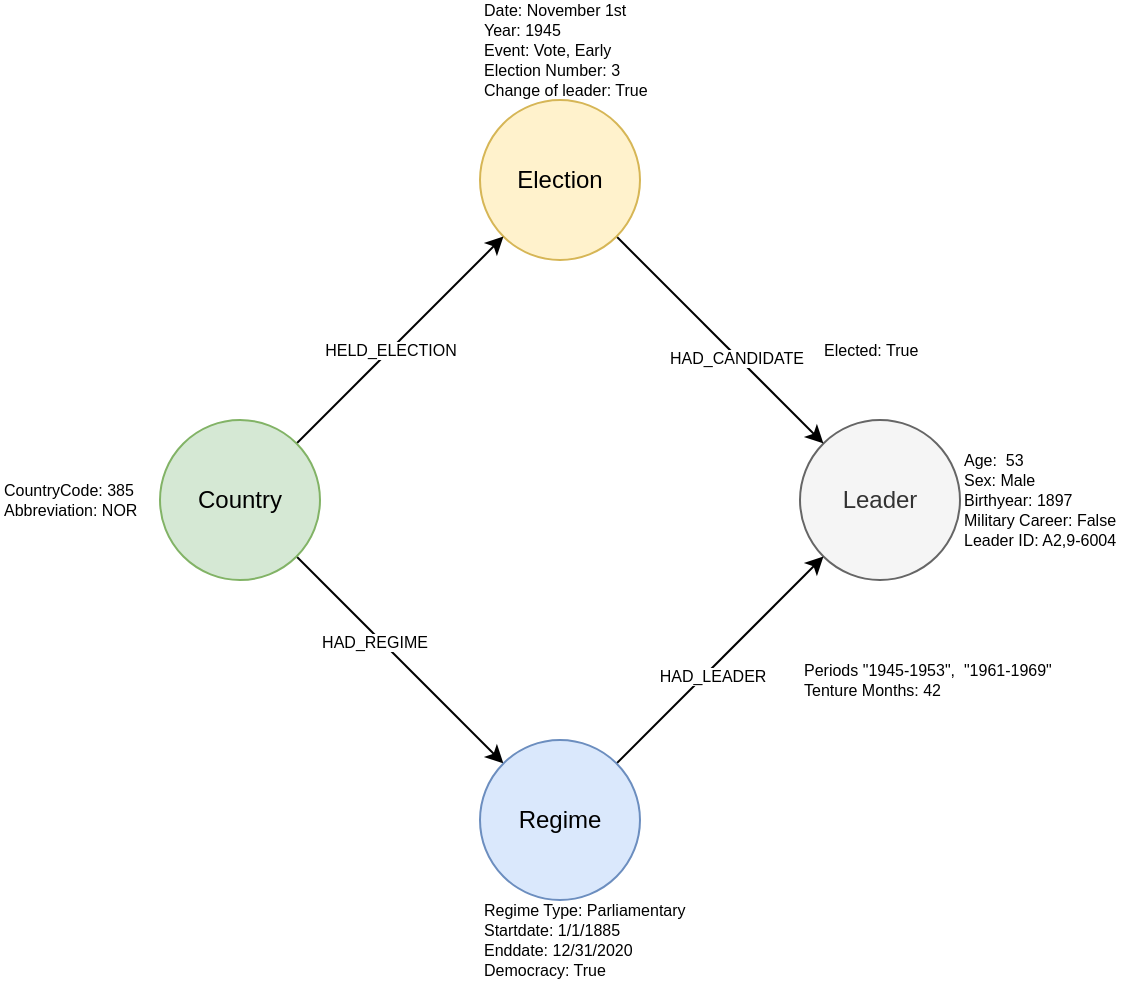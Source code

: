 <mxfile version="15.5.9" type="device"><diagram id="S2-lsrSOgQNRmyAH4d33" name="Page-1"><mxGraphModel dx="1185" dy="762" grid="1" gridSize="10" guides="1" tooltips="1" connect="1" arrows="0" fold="1" page="1" pageScale="1" pageWidth="827" pageHeight="1169" math="0" shadow="0"><root><mxCell id="0"/><mxCell id="1" parent="0"/><mxCell id="Ea--ek3Hdy4a7DM955HC-5" value="Age:&amp;nbsp; 53" style="text;html=1;strokeColor=none;fillColor=none;align=left;verticalAlign=middle;whiteSpace=wrap;rounded=0;fontSize=8;" parent="1" vertex="1"><mxGeometry x="520" y="265" width="80" height="10" as="geometry"/></mxCell><mxCell id="Ea--ek3Hdy4a7DM955HC-7" value="Sex: Male" style="text;html=1;strokeColor=none;fillColor=none;align=left;verticalAlign=middle;whiteSpace=wrap;rounded=0;fontSize=8;" parent="1" vertex="1"><mxGeometry x="520" y="275" width="80" height="10" as="geometry"/></mxCell><mxCell id="Ea--ek3Hdy4a7DM955HC-11" value="Periods &quot;1945-1953&quot;,&amp;nbsp; &quot;1961-1969&quot;" style="text;html=1;strokeColor=none;fillColor=none;align=left;verticalAlign=middle;whiteSpace=wrap;rounded=0;fontSize=8;" parent="1" vertex="1"><mxGeometry x="440" y="370" width="160" height="10" as="geometry"/></mxCell><mxCell id="Ea--ek3Hdy4a7DM955HC-13" value="Tenture Months: 42" style="text;html=1;strokeColor=none;fillColor=none;align=left;verticalAlign=middle;whiteSpace=wrap;rounded=0;fontSize=8;" parent="1" vertex="1"><mxGeometry x="440" y="380" width="120" height="10" as="geometry"/></mxCell><mxCell id="Ea--ek3Hdy4a7DM955HC-14" value="CountryCode: 385" style="text;html=1;strokeColor=none;fillColor=none;align=left;verticalAlign=middle;whiteSpace=wrap;rounded=0;fontSize=8;" parent="1" vertex="1"><mxGeometry x="40" y="280" width="80" height="10" as="geometry"/></mxCell><mxCell id="Ea--ek3Hdy4a7DM955HC-15" value="Military Career: False" style="text;html=1;strokeColor=none;fillColor=none;align=left;verticalAlign=middle;whiteSpace=wrap;rounded=0;fontSize=8;" parent="1" vertex="1"><mxGeometry x="520" y="295" width="80" height="10" as="geometry"/></mxCell><mxCell id="Ea--ek3Hdy4a7DM955HC-17" value="Date: November 1st" style="text;html=1;strokeColor=none;fillColor=none;align=left;verticalAlign=middle;whiteSpace=wrap;rounded=0;fontSize=8;" parent="1" vertex="1"><mxGeometry x="280" y="40" width="80" height="10" as="geometry"/></mxCell><mxCell id="Ea--ek3Hdy4a7DM955HC-18" value="Year: 1945" style="text;html=1;strokeColor=none;fillColor=none;align=left;verticalAlign=middle;whiteSpace=wrap;rounded=0;fontSize=8;" parent="1" vertex="1"><mxGeometry x="280" y="50" width="80" height="10" as="geometry"/></mxCell><mxCell id="Ea--ek3Hdy4a7DM955HC-19" value="Event: Vote, Early" style="text;html=1;strokeColor=none;fillColor=none;align=left;verticalAlign=middle;whiteSpace=wrap;rounded=0;fontSize=8;" parent="1" vertex="1"><mxGeometry x="280" y="60" width="80" height="10" as="geometry"/></mxCell><mxCell id="Ea--ek3Hdy4a7DM955HC-21" value="Abbreviation: NOR" style="text;html=1;strokeColor=none;fillColor=none;align=left;verticalAlign=middle;whiteSpace=wrap;rounded=0;fontSize=8;" parent="1" vertex="1"><mxGeometry x="40" y="290" width="80" height="10" as="geometry"/></mxCell><mxCell id="Ea--ek3Hdy4a7DM955HC-22" value="Leader ID: A2,9-6004" style="text;html=1;strokeColor=none;fillColor=none;align=left;verticalAlign=middle;whiteSpace=wrap;rounded=0;fontSize=8;" parent="1" vertex="1"><mxGeometry x="520" y="305" width="80" height="10" as="geometry"/></mxCell><mxCell id="Ea--ek3Hdy4a7DM955HC-23" value="Birthyear: 1897" style="text;html=1;strokeColor=none;fillColor=none;align=left;verticalAlign=middle;whiteSpace=wrap;rounded=0;fontSize=8;" parent="1" vertex="1"><mxGeometry x="520" y="285" width="80" height="10" as="geometry"/></mxCell><mxCell id="Ea--ek3Hdy4a7DM955HC-25" value="Regime Type: Parliamentary" style="text;html=1;strokeColor=none;fillColor=none;align=left;verticalAlign=middle;whiteSpace=wrap;rounded=0;fontSize=8;" parent="1" vertex="1"><mxGeometry x="280" y="490" width="120" height="10" as="geometry"/></mxCell><mxCell id="Ea--ek3Hdy4a7DM955HC-26" value="Startdate: 1/1/1885" style="text;html=1;strokeColor=none;fillColor=none;align=left;verticalAlign=middle;whiteSpace=wrap;rounded=0;fontSize=8;" parent="1" vertex="1"><mxGeometry x="280" y="500" width="120" height="10" as="geometry"/></mxCell><mxCell id="Ea--ek3Hdy4a7DM955HC-27" value="Enddate: 12/31/2020" style="text;html=1;strokeColor=none;fillColor=none;align=left;verticalAlign=middle;whiteSpace=wrap;rounded=0;fontSize=8;" parent="1" vertex="1"><mxGeometry x="280" y="510" width="120" height="10" as="geometry"/></mxCell><mxCell id="Ea--ek3Hdy4a7DM955HC-33" value="Elected: True" style="text;html=1;strokeColor=none;fillColor=none;align=left;verticalAlign=middle;whiteSpace=wrap;rounded=0;fontSize=8;" parent="1" vertex="1"><mxGeometry x="450" y="210" width="80" height="10" as="geometry"/></mxCell><mxCell id="Ea--ek3Hdy4a7DM955HC-34" value="Election Number: 3" style="text;html=1;strokeColor=none;fillColor=none;align=left;verticalAlign=middle;whiteSpace=wrap;rounded=0;fontSize=8;" parent="1" vertex="1"><mxGeometry x="280" y="70" width="80" height="10" as="geometry"/></mxCell><mxCell id="Ea--ek3Hdy4a7DM955HC-38" value="Change of leader: True" style="text;html=1;strokeColor=none;fillColor=none;align=left;verticalAlign=middle;whiteSpace=wrap;rounded=0;fontSize=8;" parent="1" vertex="1"><mxGeometry x="280" y="80" width="120" height="10" as="geometry"/></mxCell><mxCell id="Ea--ek3Hdy4a7DM955HC-39" value="Democracy: True" style="text;html=1;strokeColor=none;fillColor=none;align=left;verticalAlign=middle;whiteSpace=wrap;rounded=0;fontSize=8;" parent="1" vertex="1"><mxGeometry x="280" y="520" width="120" height="10" as="geometry"/></mxCell><mxCell id="SnY48E4O0mRwQllL1oPk-1" value="Leader" style="ellipse;whiteSpace=wrap;html=1;aspect=fixed;fillColor=#f5f5f5;strokeColor=#666666;fontColor=#333333;" vertex="1" parent="1"><mxGeometry x="440" y="250" width="80" height="80" as="geometry"/></mxCell><mxCell id="SnY48E4O0mRwQllL1oPk-2" style="edgeStyle=none;rounded=0;orthogonalLoop=1;jettySize=auto;html=1;exitX=1;exitY=1;exitDx=0;exitDy=0;entryX=0;entryY=0;entryDx=0;entryDy=0;fontSize=8;" edge="1" parent="1" source="SnY48E4O0mRwQllL1oPk-4" target="SnY48E4O0mRwQllL1oPk-1"><mxGeometry relative="1" as="geometry"/></mxCell><mxCell id="SnY48E4O0mRwQllL1oPk-3" value="HAD_CANDIDATE" style="edgeLabel;html=1;align=center;verticalAlign=middle;resizable=0;points=[];fontSize=8;" vertex="1" connectable="0" parent="SnY48E4O0mRwQllL1oPk-2"><mxGeometry x="0.161" y="-1" relative="1" as="geometry"><mxPoint as="offset"/></mxGeometry></mxCell><mxCell id="SnY48E4O0mRwQllL1oPk-4" value="Election" style="ellipse;whiteSpace=wrap;html=1;aspect=fixed;fillColor=#fff2cc;strokeColor=#d6b656;" vertex="1" parent="1"><mxGeometry x="280" y="90" width="80" height="80" as="geometry"/></mxCell><mxCell id="SnY48E4O0mRwQllL1oPk-5" style="edgeStyle=none;rounded=0;orthogonalLoop=1;jettySize=auto;html=1;exitX=1;exitY=0;exitDx=0;exitDy=0;entryX=0;entryY=1;entryDx=0;entryDy=0;fontSize=8;" edge="1" parent="1" source="SnY48E4O0mRwQllL1oPk-9" target="SnY48E4O0mRwQllL1oPk-4"><mxGeometry relative="1" as="geometry"/></mxCell><mxCell id="SnY48E4O0mRwQllL1oPk-6" value="HELD_ELECTION" style="edgeLabel;html=1;align=center;verticalAlign=middle;resizable=0;points=[];fontSize=8;" vertex="1" connectable="0" parent="SnY48E4O0mRwQllL1oPk-5"><mxGeometry x="-0.099" relative="1" as="geometry"><mxPoint as="offset"/></mxGeometry></mxCell><mxCell id="SnY48E4O0mRwQllL1oPk-7" style="edgeStyle=none;rounded=0;orthogonalLoop=1;jettySize=auto;html=1;exitX=1;exitY=1;exitDx=0;exitDy=0;entryX=0;entryY=0;entryDx=0;entryDy=0;fontSize=8;" edge="1" parent="1" source="SnY48E4O0mRwQllL1oPk-9" target="SnY48E4O0mRwQllL1oPk-12"><mxGeometry relative="1" as="geometry"/></mxCell><mxCell id="SnY48E4O0mRwQllL1oPk-8" value="HAD_REGIME" style="edgeLabel;html=1;align=center;verticalAlign=middle;resizable=0;points=[];fontSize=8;" vertex="1" connectable="0" parent="SnY48E4O0mRwQllL1oPk-7"><mxGeometry x="-0.221" y="-3" relative="1" as="geometry"><mxPoint as="offset"/></mxGeometry></mxCell><mxCell id="SnY48E4O0mRwQllL1oPk-9" value="Country" style="ellipse;whiteSpace=wrap;html=1;aspect=fixed;fillColor=#d5e8d4;strokeColor=#82b366;" vertex="1" parent="1"><mxGeometry x="120" y="250" width="80" height="80" as="geometry"/></mxCell><mxCell id="SnY48E4O0mRwQllL1oPk-10" style="edgeStyle=none;rounded=0;orthogonalLoop=1;jettySize=auto;html=1;exitX=1;exitY=0;exitDx=0;exitDy=0;entryX=0;entryY=1;entryDx=0;entryDy=0;fontSize=8;" edge="1" parent="1" source="SnY48E4O0mRwQllL1oPk-12" target="SnY48E4O0mRwQllL1oPk-1"><mxGeometry relative="1" as="geometry"/></mxCell><mxCell id="SnY48E4O0mRwQllL1oPk-11" value="HAD_LEADER" style="edgeLabel;html=1;align=center;verticalAlign=middle;resizable=0;points=[];fontSize=8;" vertex="1" connectable="0" parent="SnY48E4O0mRwQllL1oPk-10"><mxGeometry x="-0.119" y="-2" relative="1" as="geometry"><mxPoint as="offset"/></mxGeometry></mxCell><mxCell id="SnY48E4O0mRwQllL1oPk-12" value="Regime" style="ellipse;whiteSpace=wrap;html=1;aspect=fixed;fillColor=#dae8fc;strokeColor=#6c8ebf;" vertex="1" parent="1"><mxGeometry x="280" y="410" width="80" height="80" as="geometry"/></mxCell></root></mxGraphModel></diagram></mxfile>